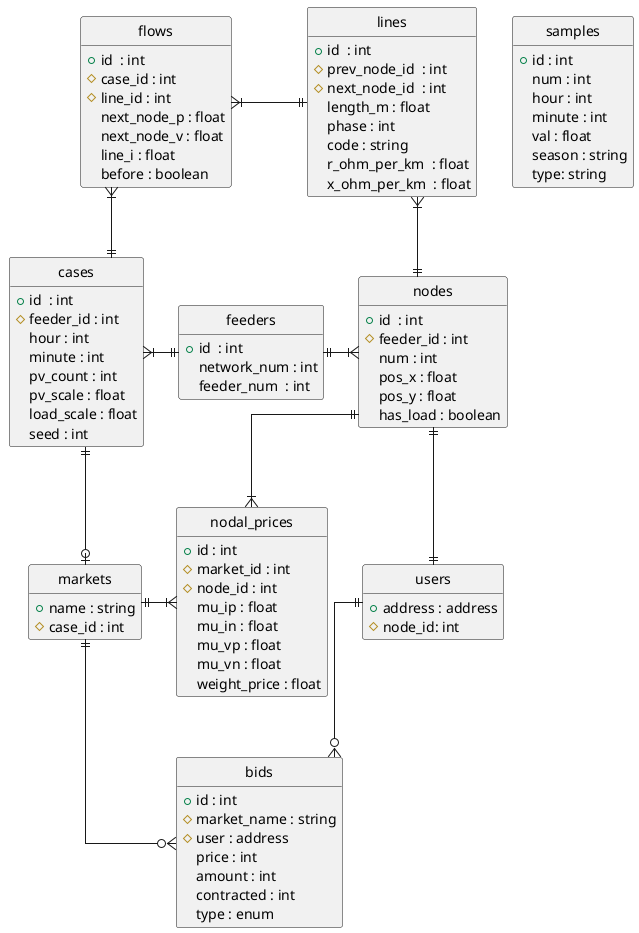 @startuml erd
hide empty members
hide circle
skinparam Linetype ortho
skinparam Shadowing false
skinparam PackageStyle rectangle


entity bids {
  + id : int
  # market_name : string
  # user : address
  price : int
  amount : int
  contracted : int
  type : enum
}

entity users {
  + address : address
  # node_id: int
}

entity markets {
  + name : string
  # case_id : int
}

entity feeders {
  + id  : int
  network_num : int
  feeder_num  : int
}

entity lines {
  + id  : int
  # prev_node_id  : int
  # next_node_id  : int
  length_m : float
  phase : int
  code : string
  r_ohm_per_km  : float
  x_ohm_per_km  : float
}
entity nodes {
  + id  : int
  # feeder_id : int
  num : int
  pos_x : float
  pos_y : float
  has_load : boolean
}
entity samples {
  + id : int
  num : int
  hour : int
  minute : int
  val : float
  season : string
  type: string
}
entity cases {
  + id  : int
  # feeder_id : int
  hour : int
  minute : int
  pv_count : int
  pv_scale : float
  load_scale : float
  seed : int
}
entity flows {
  + id  : int
  # case_id : int
  # line_id : int
  next_node_p : float
  next_node_v : float
  line_i : float
  before : boolean
}

entity nodal_prices {
  + id : int
  # market_id : int
  # node_id : int
  mu_ip : float
  mu_in : float
  mu_vp : float
  mu_vn : float
  weight_price : float
}

cases }|-|| feeders
flows }|--|| cases
flows }|-|| lines
feeders ||-|{ nodes
lines }|--|| nodes

cases ||--o| markets
nodes ||--||users
markets ||--o{ bids
users ||--o{ bids

markets ||-|{ nodal_prices
nodes||--|{ nodal_prices
@enduml
